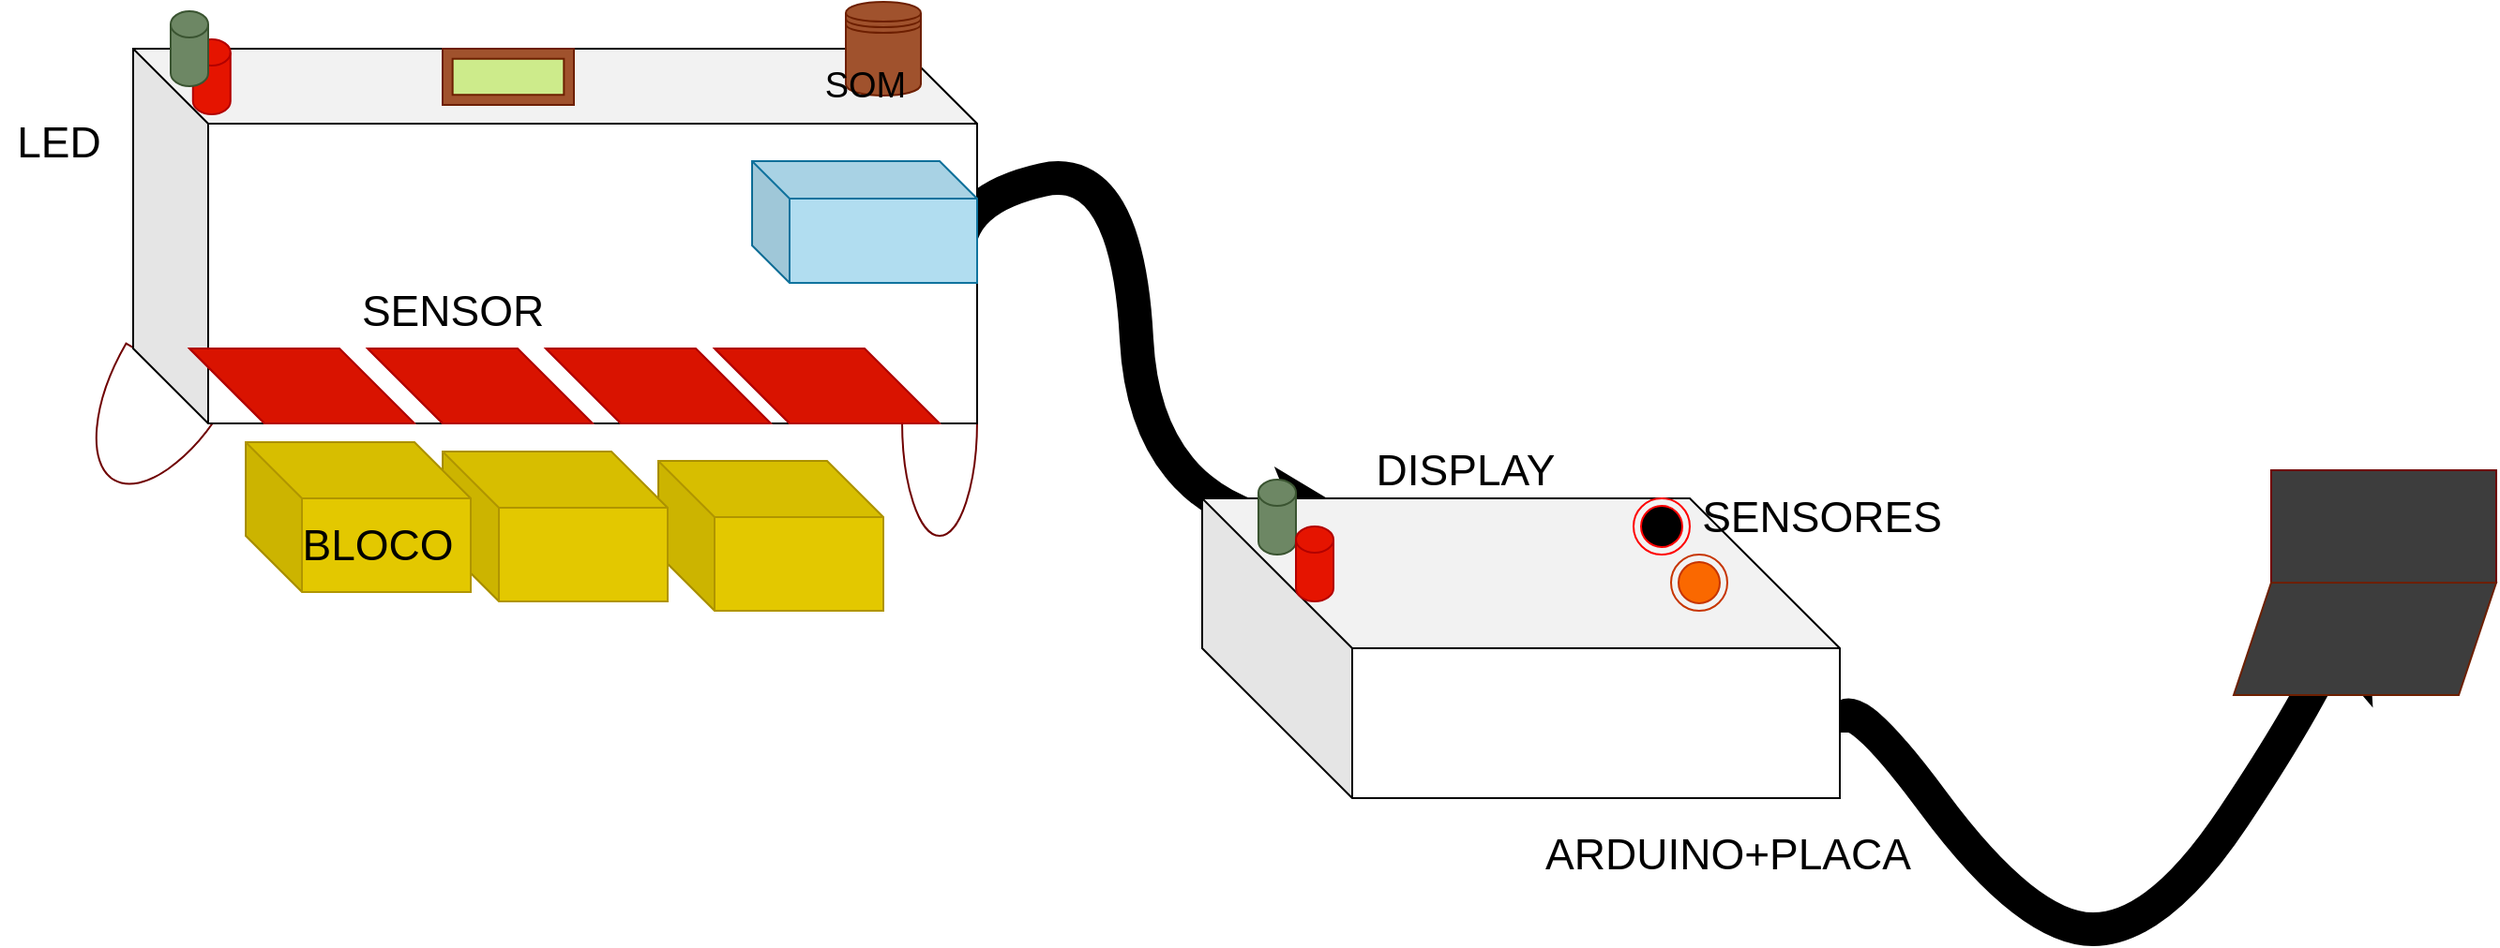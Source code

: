 <mxfile version="14.9.5" type="device"><diagram id="bmJXbMpHbmq3mdutAi70" name="Page-1"><mxGraphModel dx="1447" dy="803" grid="1" gridSize="10" guides="1" tooltips="1" connect="1" arrows="1" fold="1" page="1" pageScale="1" pageWidth="827" pageHeight="1169" math="0" shadow="0"><root><mxCell id="0"/><mxCell id="1" parent="0"/><mxCell id="BdLon-K9wpVRLD5rGcTE-56" value="" style="curved=1;endArrow=classic;html=1;strokeWidth=18;" edge="1" parent="1"><mxGeometry width="50" height="50" relative="1" as="geometry"><mxPoint x="1090" y="495" as="sourcePoint"/><mxPoint x="1370" y="410" as="targetPoint"/><Array as="points"><mxPoint x="1090" y="465"/><mxPoint x="1190" y="600"/><mxPoint x="1260" y="600"/><mxPoint x="1340" y="480"/></Array></mxGeometry></mxCell><mxCell id="BdLon-K9wpVRLD5rGcTE-42" value="" style="verticalLabelPosition=bottom;verticalAlign=top;html=1;shape=mxgraph.basic.half_circle;strokeColor=#6F0000;rotation=30;" vertex="1" parent="1"><mxGeometry x="155.49" y="298.38" width="61.92" height="66.29" as="geometry"/></mxCell><mxCell id="BdLon-K9wpVRLD5rGcTE-43" value="" style="verticalLabelPosition=bottom;verticalAlign=top;html=1;shape=mxgraph.basic.half_circle;strokeColor=#6F0000;rotation=0;" vertex="1" parent="1"><mxGeometry x="590" y="328.71" width="40" height="61.29" as="geometry"/></mxCell><mxCell id="BdLon-K9wpVRLD5rGcTE-30" value="" style="shape=cube;whiteSpace=wrap;html=1;boundedLbl=1;backgroundOutline=1;darkOpacity=0.05;darkOpacity2=0.1;size=30;fillColor=#e3c800;strokeColor=#B09500;fontColor=#000000;" vertex="1" parent="1"><mxGeometry x="460" y="350" width="120" height="80" as="geometry"/></mxCell><mxCell id="BdLon-K9wpVRLD5rGcTE-13" value="" style="curved=1;endArrow=classic;html=1;strokeWidth=18;" edge="1" parent="1"><mxGeometry width="50" height="50" relative="1" as="geometry"><mxPoint x="620" y="240" as="sourcePoint"/><mxPoint x="850" y="390" as="targetPoint"/><Array as="points"><mxPoint x="620" y="210"/><mxPoint x="710" y="190"/><mxPoint x="720" y="380"/></Array></mxGeometry></mxCell><mxCell id="BdLon-K9wpVRLD5rGcTE-1" value="" style="shape=cube;whiteSpace=wrap;html=1;boundedLbl=1;backgroundOutline=1;darkOpacity=0.05;darkOpacity2=0.1;size=40;" vertex="1" parent="1"><mxGeometry x="180" y="130" width="450" height="200" as="geometry"/></mxCell><mxCell id="BdLon-K9wpVRLD5rGcTE-2" value="" style="shape=cube;whiteSpace=wrap;html=1;boundedLbl=1;backgroundOutline=1;darkOpacity=0.05;darkOpacity2=0.1;size=50;fillColor=#e51400;strokeColor=#B20000;fontColor=#ffffff;" vertex="1" parent="1"><mxGeometry x="210" y="290" width="120" height="40" as="geometry"/></mxCell><mxCell id="BdLon-K9wpVRLD5rGcTE-3" value="" style="shape=cube;whiteSpace=wrap;html=1;boundedLbl=1;backgroundOutline=1;darkOpacity=0.05;darkOpacity2=0.1;size=50;fillColor=#e51400;strokeColor=#B20000;fontColor=#ffffff;" vertex="1" parent="1"><mxGeometry x="305" y="290" width="120" height="40" as="geometry"/></mxCell><mxCell id="BdLon-K9wpVRLD5rGcTE-4" value="" style="shape=cube;whiteSpace=wrap;html=1;boundedLbl=1;backgroundOutline=1;darkOpacity=0.05;darkOpacity2=0.1;size=50;fillColor=#e51400;strokeColor=#B20000;fontColor=#ffffff;" vertex="1" parent="1"><mxGeometry x="400" y="290" width="120" height="40" as="geometry"/></mxCell><mxCell id="BdLon-K9wpVRLD5rGcTE-5" value="" style="shape=cube;whiteSpace=wrap;html=1;boundedLbl=1;backgroundOutline=1;darkOpacity=0.05;darkOpacity2=0.1;size=50;fillColor=#e51400;strokeColor=#B20000;fontColor=#ffffff;" vertex="1" parent="1"><mxGeometry x="490" y="290" width="120" height="40" as="geometry"/></mxCell><mxCell id="BdLon-K9wpVRLD5rGcTE-6" value="" style="shape=cylinder3;whiteSpace=wrap;html=1;boundedLbl=1;backgroundOutline=1;size=7;fillColor=#e51400;strokeColor=#B20000;fontColor=#ffffff;" vertex="1" parent="1"><mxGeometry x="211.89" y="125" width="20" height="40" as="geometry"/></mxCell><mxCell id="BdLon-K9wpVRLD5rGcTE-8" value="" style="shape=cylinder3;whiteSpace=wrap;html=1;boundedLbl=1;backgroundOutline=1;size=7;fillColor=#6d8764;strokeColor=#3A5431;fontColor=#ffffff;" vertex="1" parent="1"><mxGeometry x="200" y="110" width="20" height="40" as="geometry"/></mxCell><mxCell id="BdLon-K9wpVRLD5rGcTE-12" value="" style="shape=datastore;whiteSpace=wrap;html=1;fillColor=#a0522d;strokeColor=#6D1F00;fontColor=#ffffff;" vertex="1" parent="1"><mxGeometry x="560" y="105" width="40" height="50" as="geometry"/></mxCell><mxCell id="BdLon-K9wpVRLD5rGcTE-14" value="" style="shape=cube;whiteSpace=wrap;html=1;boundedLbl=1;backgroundOutline=1;darkOpacity=0.05;darkOpacity2=0.1;size=80;" vertex="1" parent="1"><mxGeometry x="750" y="370" width="340" height="160" as="geometry"/></mxCell><mxCell id="BdLon-K9wpVRLD5rGcTE-18" value="" style="rounded=0;whiteSpace=wrap;html=1;strokeColor=#36393d;fillColor=#cdeb8b;" vertex="1" parent="1"><mxGeometry x="348.5" y="130" width="65" height="30" as="geometry"/></mxCell><mxCell id="BdLon-K9wpVRLD5rGcTE-19" value="" style="verticalLabelPosition=bottom;verticalAlign=top;html=1;shape=mxgraph.basic.frame;dx=5.33;strokeColor=#6D1F00;fillColor=#a0522d;fontColor=#ffffff;" vertex="1" parent="1"><mxGeometry x="345" y="130" width="70" height="30" as="geometry"/></mxCell><mxCell id="BdLon-K9wpVRLD5rGcTE-21" value="" style="ellipse;html=1;shape=endState;fillColor=#000000;strokeColor=#ff0000;" vertex="1" parent="1"><mxGeometry x="980" y="370" width="30" height="30" as="geometry"/></mxCell><mxCell id="BdLon-K9wpVRLD5rGcTE-22" value="" style="ellipse;html=1;shape=endState;fillColor=#fa6800;strokeColor=#C73500;fontColor=#000000;" vertex="1" parent="1"><mxGeometry x="1000" y="400" width="30" height="30" as="geometry"/></mxCell><mxCell id="BdLon-K9wpVRLD5rGcTE-29" value="" style="shape=cube;whiteSpace=wrap;html=1;boundedLbl=1;backgroundOutline=1;darkOpacity=0.05;darkOpacity2=0.1;size=30;fillColor=#e3c800;strokeColor=#B09500;fontColor=#000000;" vertex="1" parent="1"><mxGeometry x="345" y="345" width="120" height="80" as="geometry"/></mxCell><mxCell id="BdLon-K9wpVRLD5rGcTE-28" value="" style="shape=cube;whiteSpace=wrap;html=1;boundedLbl=1;backgroundOutline=1;darkOpacity=0.05;darkOpacity2=0.1;size=30;fillColor=#e3c800;strokeColor=#B09500;fontColor=#000000;" vertex="1" parent="1"><mxGeometry x="240" y="340" width="120" height="80" as="geometry"/></mxCell><mxCell id="BdLon-K9wpVRLD5rGcTE-32" value="&lt;font style=&quot;font-size: 23px&quot;&gt;LED&lt;/font&gt;" style="text;html=1;align=center;verticalAlign=middle;resizable=0;points=[];autosize=1;strokeColor=none;" vertex="1" parent="1"><mxGeometry x="109.97" y="170" width="60" height="20" as="geometry"/></mxCell><mxCell id="BdLon-K9wpVRLD5rGcTE-33" value="&lt;font style=&quot;font-size: 19px&quot;&gt;SOM&lt;/font&gt;" style="text;html=1;align=center;verticalAlign=middle;resizable=0;points=[];autosize=1;strokeColor=none;" vertex="1" parent="1"><mxGeometry x="540" y="140" width="60" height="20" as="geometry"/></mxCell><mxCell id="BdLon-K9wpVRLD5rGcTE-35" value="&lt;font style=&quot;font-size: 23px&quot;&gt;SENSORES&lt;/font&gt;" style="text;html=1;align=center;verticalAlign=middle;resizable=0;points=[];autosize=1;strokeColor=none;" vertex="1" parent="1"><mxGeometry x="1010" y="370" width="140" height="20" as="geometry"/></mxCell><mxCell id="BdLon-K9wpVRLD5rGcTE-36" value="&lt;font style=&quot;font-size: 23px&quot;&gt;DISPLAY&lt;/font&gt;" style="text;html=1;align=center;verticalAlign=middle;resizable=0;points=[];autosize=1;strokeColor=none;" vertex="1" parent="1"><mxGeometry x="835" y="345" width="110" height="20" as="geometry"/></mxCell><mxCell id="BdLon-K9wpVRLD5rGcTE-37" value="&lt;font style=&quot;font-size: 23px&quot;&gt;BLOCO&lt;/font&gt;" style="text;html=1;align=center;verticalAlign=middle;resizable=0;points=[];autosize=1;strokeColor=none;" vertex="1" parent="1"><mxGeometry x="260" y="385" width="100" height="20" as="geometry"/></mxCell><mxCell id="BdLon-K9wpVRLD5rGcTE-38" value="&lt;font style=&quot;font-size: 23px&quot;&gt;SENSOR&lt;/font&gt;" style="text;html=1;align=center;verticalAlign=middle;resizable=0;points=[];autosize=1;strokeColor=none;" vertex="1" parent="1"><mxGeometry x="295" y="260" width="110" height="20" as="geometry"/></mxCell><mxCell id="BdLon-K9wpVRLD5rGcTE-40" value="" style="shape=cube;whiteSpace=wrap;html=1;boundedLbl=1;backgroundOutline=1;darkOpacity=0.05;darkOpacity2=0.1;strokeColor=#10739e;fillColor=#b1ddf0;" vertex="1" parent="1"><mxGeometry x="510" y="190" width="120" height="65" as="geometry"/></mxCell><mxCell id="BdLon-K9wpVRLD5rGcTE-41" value="&lt;font style=&quot;font-size: 23px&quot;&gt;ARDUINO+PLACA&lt;/font&gt;" style="text;html=1;align=center;verticalAlign=middle;resizable=0;points=[];autosize=1;strokeColor=none;" vertex="1" parent="1"><mxGeometry x="925" y="550" width="210" height="20" as="geometry"/></mxCell><mxCell id="BdLon-K9wpVRLD5rGcTE-52" value="" style="shape=cylinder3;whiteSpace=wrap;html=1;boundedLbl=1;backgroundOutline=1;size=7;fillColor=#6d8764;strokeColor=#3A5431;fontColor=#ffffff;" vertex="1" parent="1"><mxGeometry x="780" y="360" width="20" height="40" as="geometry"/></mxCell><mxCell id="BdLon-K9wpVRLD5rGcTE-53" value="" style="shape=cylinder3;whiteSpace=wrap;html=1;boundedLbl=1;backgroundOutline=1;size=7;fillColor=#e51400;strokeColor=#B20000;fontColor=#ffffff;" vertex="1" parent="1"><mxGeometry x="800" y="385" width="20" height="40" as="geometry"/></mxCell><mxCell id="BdLon-K9wpVRLD5rGcTE-54" value="" style="rounded=0;whiteSpace=wrap;html=1;strokeColor=#6F0000;fontColor=#ffffff;fillColor=#3D3D3D;" vertex="1" parent="1"><mxGeometry x="1320" y="355" width="120" height="60" as="geometry"/></mxCell><mxCell id="BdLon-K9wpVRLD5rGcTE-55" value="" style="shape=parallelogram;perimeter=parallelogramPerimeter;whiteSpace=wrap;html=1;fixedSize=1;strokeColor=#6D1F00;fontColor=#ffffff;fillColor=#3D3D3D;" vertex="1" parent="1"><mxGeometry x="1300" y="415" width="140" height="60" as="geometry"/></mxCell></root></mxGraphModel></diagram></mxfile>